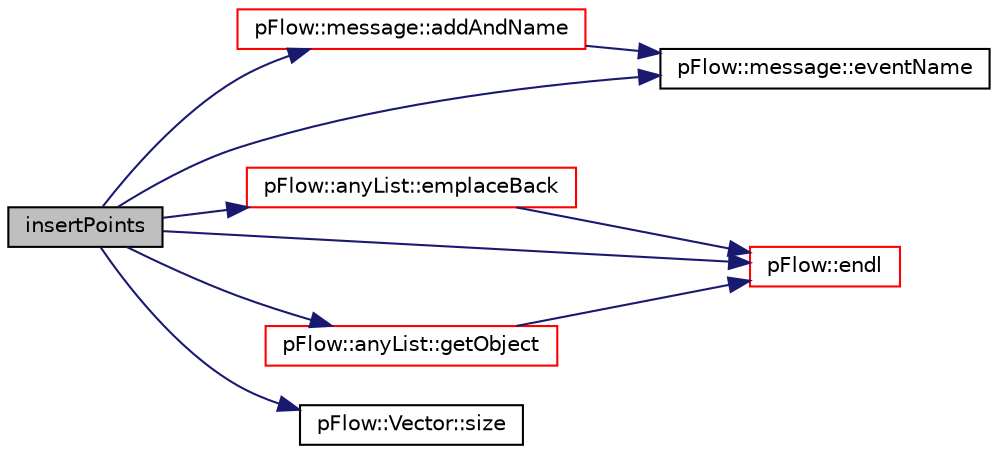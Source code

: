 digraph "insertPoints"
{
 // LATEX_PDF_SIZE
  edge [fontname="Helvetica",fontsize="10",labelfontname="Helvetica",labelfontsize="10"];
  node [fontname="Helvetica",fontsize="10",shape=record];
  rankdir="LR";
  Node1 [label="insertPoints",height=0.2,width=0.4,color="black", fillcolor="grey75", style="filled", fontcolor="black",tooltip=" "];
  Node1 -> Node2 [color="midnightblue",fontsize="10",style="solid",fontname="Helvetica"];
  Node2 [label="pFlow::message::addAndName",height=0.2,width=0.4,color="red", fillcolor="white", style="filled",URL="$classpFlow_1_1message.html#a09b4d6a629e2d28799aadfcaca22ec13",tooltip=" "];
  Node2 -> Node4 [color="midnightblue",fontsize="10",style="solid",fontname="Helvetica"];
  Node4 [label="pFlow::message::eventName",height=0.2,width=0.4,color="black", fillcolor="white", style="filled",URL="$classpFlow_1_1message.html#acf9f500a488d3493694136a3515bf259",tooltip=" "];
  Node1 -> Node5 [color="midnightblue",fontsize="10",style="solid",fontname="Helvetica"];
  Node5 [label="pFlow::anyList::emplaceBack",height=0.2,width=0.4,color="red", fillcolor="white", style="filled",URL="$classpFlow_1_1anyList.html#a8999c5f6c990229f70977be073d26a84",tooltip="Create variable using constructor in-place."];
  Node5 -> Node7 [color="midnightblue",fontsize="10",style="solid",fontname="Helvetica"];
  Node7 [label="pFlow::endl",height=0.2,width=0.4,color="red", fillcolor="white", style="filled",URL="$namespacepFlow.html#aba8f0c455a3fdb4b05ad33a25b13b189",tooltip="Add newline and flush stream."];
  Node1 -> Node7 [color="midnightblue",fontsize="10",style="solid",fontname="Helvetica"];
  Node1 -> Node4 [color="midnightblue",fontsize="10",style="solid",fontname="Helvetica"];
  Node1 -> Node9 [color="midnightblue",fontsize="10",style="solid",fontname="Helvetica"];
  Node9 [label="pFlow::anyList::getObject",height=0.2,width=0.4,color="red", fillcolor="white", style="filled",URL="$classpFlow_1_1anyList.html#a5cf0498e92b5a4870077c74b0d3edd78",tooltip="Get the reference to variable by index."];
  Node9 -> Node7 [color="midnightblue",fontsize="10",style="solid",fontname="Helvetica"];
  Node1 -> Node11 [color="midnightblue",fontsize="10",style="solid",fontname="Helvetica"];
  Node11 [label="pFlow::Vector::size",height=0.2,width=0.4,color="black", fillcolor="white", style="filled",URL="$classpFlow_1_1Vector.html#a10efdf47ffedbdc720f71c2f72b98d98",tooltip="Size of the vector."];
}
